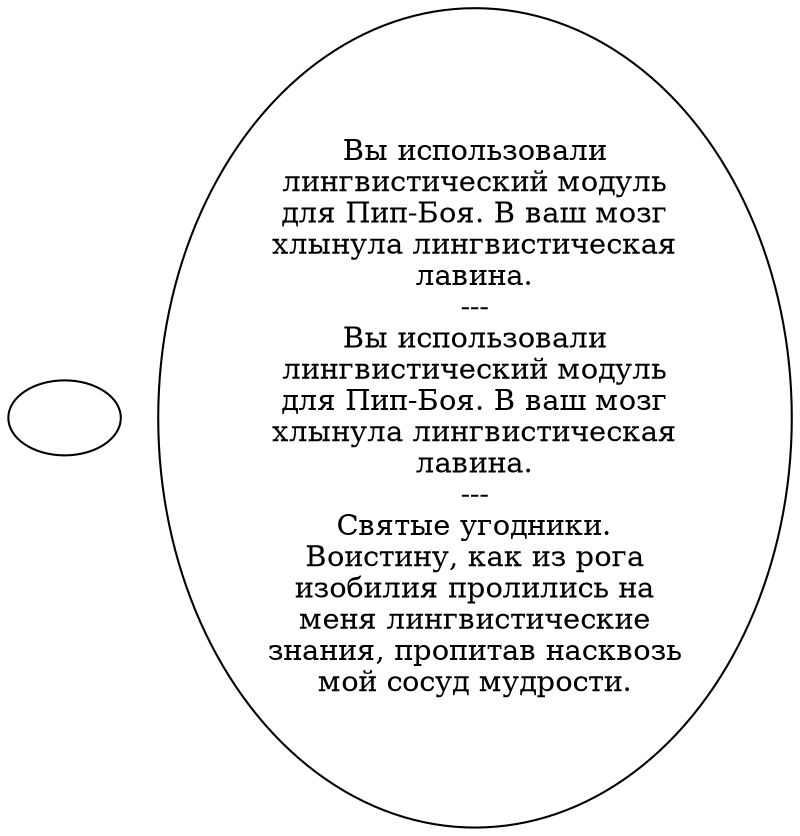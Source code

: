 digraph niDermal {
  "start" [style=filled       fillcolor="#FFFFFF"       color="#000000"]
  "start" [label=""]
  "use_p_proc" [style=filled       fillcolor="#FFFFFF"       color="#000000"]
  "use_p_proc" [label="Вы использовали\nлингвистический модуль\nдля Пип-Боя. В ваш мозг\nхлынула лингвистическая\nлавина.\n---\nВы использовали\nлингвистический модуль\nдля Пип-Боя. В ваш мозг\nхлынула лингвистическая\nлавина.\n---\nСвятые угодники.\nВоистину, как из рога\nизобилия пролились на\nменя лингвистические\nзнания, пропитав насквозь\nмой сосуд мудрости."]
}